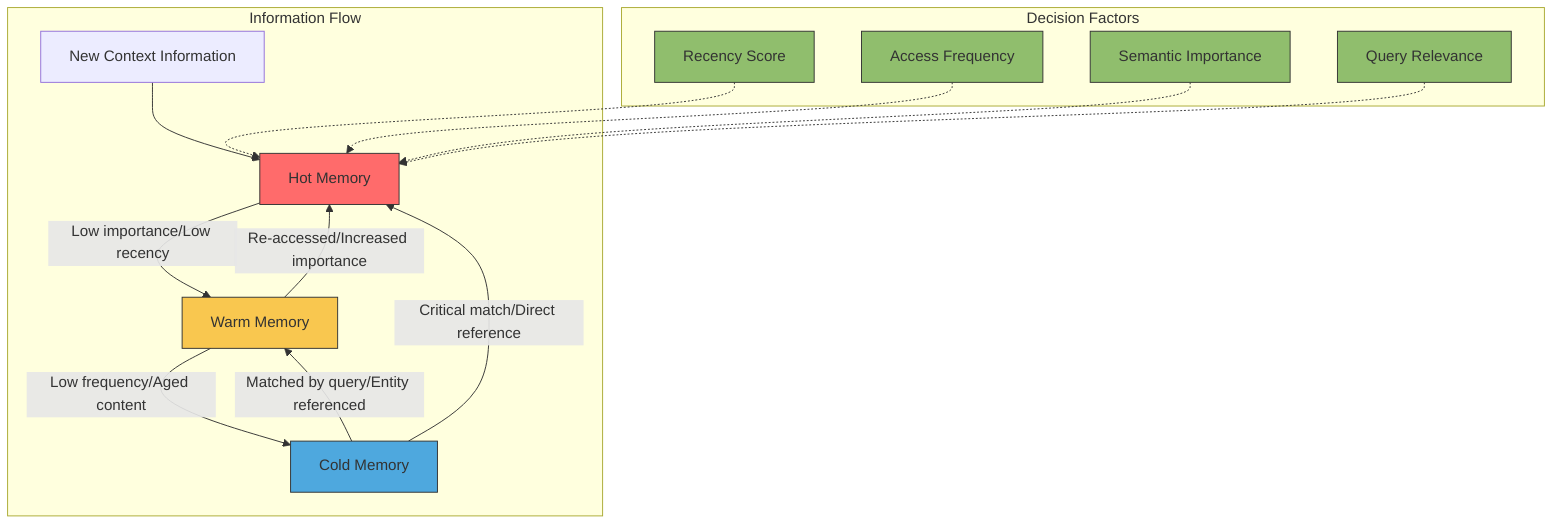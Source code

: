 flowchart TD
    subgraph "Information Flow"
        A[New Context Information] --> B[Hot Memory]
        
        B -- "Low importance/Low recency" --> C[Warm Memory]
        C -- "Re-accessed/Increased importance" --> B
        
        C -- "Low frequency/Aged content" --> D[Cold Memory]
        D -- "Matched by query/Entity referenced" --> C
        D -- "Critical match/Direct reference" --> B
    end
    
    subgraph "Decision Factors"
        E[Recency Score]
        F[Access Frequency]
        G[Semantic Importance]
        H[Query Relevance]
    end
    
    E -.-> B
    F -.-> B
    G -.-> B
    H -.-> B
    
    classDef hot fill:#ff6b6b,stroke:#333
    classDef warm fill:#f9c74f,stroke:#333
    classDef cold fill:#4ea8de,stroke:#333
    classDef factors fill:#90be6d,stroke:#333
    
    class B hot
    class C warm
    class D cold
    class E,F,G,H factors
